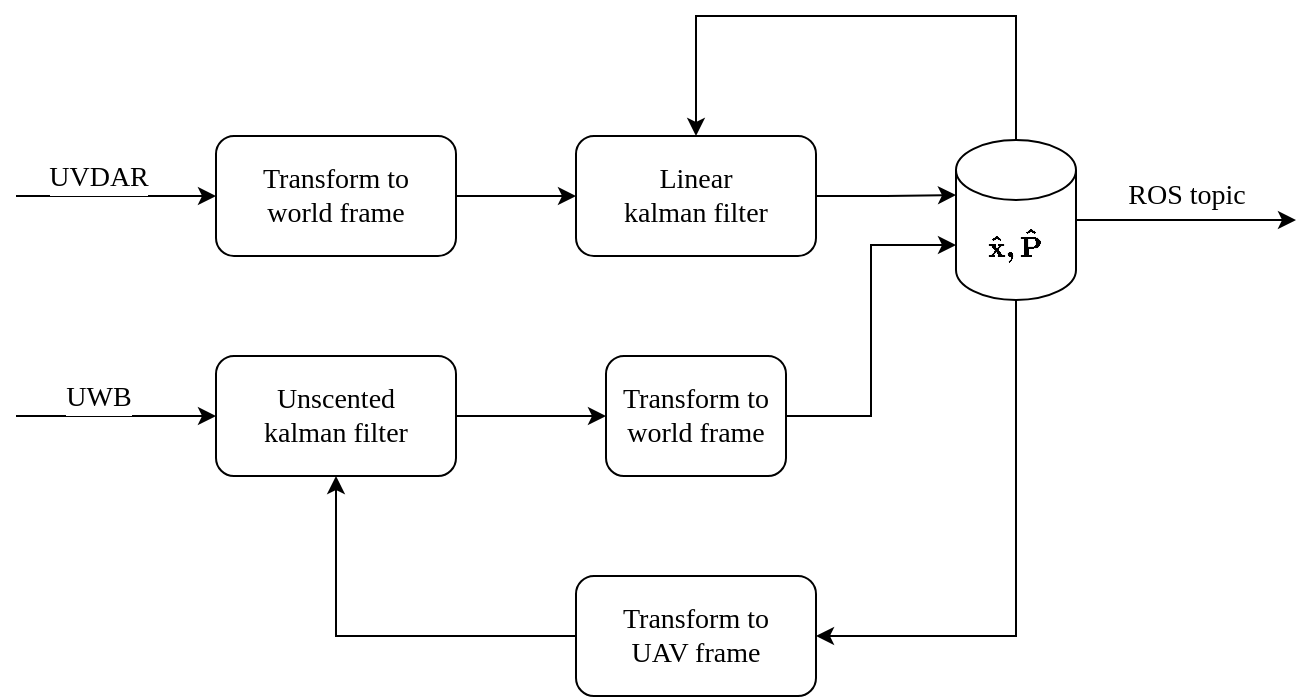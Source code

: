 <mxfile version="21.3.2" type="google">
  <diagram name="Page-1" id="sQcOpn0XcKOC0bBDTtec">
    <mxGraphModel grid="1" page="1" gridSize="10" guides="1" tooltips="1" connect="1" arrows="1" fold="1" pageScale="1" pageWidth="827" pageHeight="1169" math="1" shadow="0">
      <root>
        <mxCell id="0" />
        <mxCell id="1" parent="0" />
        <mxCell id="hNQvv1hfhs62RJaIOUbu-3" style="edgeStyle=orthogonalEdgeStyle;rounded=0;orthogonalLoop=1;jettySize=auto;html=1;exitX=0;exitY=0.5;exitDx=0;exitDy=0;startArrow=classic;startFill=1;endArrow=none;endFill=0;fontFamily=Times New Roman;fontSize=14;" edge="1" parent="1" source="hNQvv1hfhs62RJaIOUbu-2">
          <mxGeometry relative="1" as="geometry">
            <mxPoint x="120" y="280" as="targetPoint" />
          </mxGeometry>
        </mxCell>
        <mxCell id="hNQvv1hfhs62RJaIOUbu-4" value="UVDAR&lt;br style=&quot;font-size: 14px;&quot;&gt;" style="edgeLabel;html=1;align=center;verticalAlign=middle;resizable=0;points=[];fontFamily=Times New Roman;fontSize=14;" vertex="1" connectable="0" parent="hNQvv1hfhs62RJaIOUbu-3">
          <mxGeometry x="0.294" y="-2" relative="1" as="geometry">
            <mxPoint x="5" y="-8" as="offset" />
          </mxGeometry>
        </mxCell>
        <mxCell id="hNQvv1hfhs62RJaIOUbu-6" value="" style="edgeStyle=orthogonalEdgeStyle;rounded=0;orthogonalLoop=1;jettySize=auto;html=1;fontFamily=Times New Roman;fontSize=14;" edge="1" parent="1" source="hNQvv1hfhs62RJaIOUbu-2" target="hNQvv1hfhs62RJaIOUbu-5">
          <mxGeometry relative="1" as="geometry" />
        </mxCell>
        <mxCell id="hNQvv1hfhs62RJaIOUbu-2" value="Transform to &lt;br style=&quot;font-size: 14px;&quot;&gt;world frame" style="rounded=1;whiteSpace=wrap;html=1;fontFamily=Times New Roman;fontSize=14;" vertex="1" parent="1">
          <mxGeometry x="220" y="250" width="120" height="60" as="geometry" />
        </mxCell>
        <mxCell id="hNQvv1hfhs62RJaIOUbu-29" value="" style="edgeStyle=orthogonalEdgeStyle;rounded=0;orthogonalLoop=1;jettySize=auto;html=1;entryX=0;entryY=0;entryDx=0;entryDy=27.5;entryPerimeter=0;fontFamily=Times New Roman;fontSize=14;" edge="1" parent="1" source="hNQvv1hfhs62RJaIOUbu-5" target="hNQvv1hfhs62RJaIOUbu-28">
          <mxGeometry relative="1" as="geometry" />
        </mxCell>
        <mxCell id="hNQvv1hfhs62RJaIOUbu-5" value="Linear&lt;br style=&quot;font-size: 14px;&quot;&gt;kalman filter" style="rounded=1;whiteSpace=wrap;html=1;fontFamily=Times New Roman;fontSize=14;" vertex="1" parent="1">
          <mxGeometry x="400" y="250" width="120" height="60" as="geometry" />
        </mxCell>
        <mxCell id="hNQvv1hfhs62RJaIOUbu-13" style="edgeStyle=orthogonalEdgeStyle;rounded=0;orthogonalLoop=1;jettySize=auto;html=1;exitX=0;exitY=0.5;exitDx=0;exitDy=0;startArrow=classic;startFill=1;endArrow=none;endFill=0;fontFamily=Times New Roman;fontSize=14;" edge="1" parent="1" source="hNQvv1hfhs62RJaIOUbu-15">
          <mxGeometry relative="1" as="geometry">
            <mxPoint x="120" y="390" as="targetPoint" />
            <mxPoint x="220" y="390" as="sourcePoint" />
          </mxGeometry>
        </mxCell>
        <mxCell id="hNQvv1hfhs62RJaIOUbu-14" value="UWB" style="edgeLabel;html=1;align=center;verticalAlign=middle;resizable=0;points=[];fontFamily=Times New Roman;fontSize=14;" vertex="1" connectable="0" parent="hNQvv1hfhs62RJaIOUbu-13">
          <mxGeometry x="0.294" y="-2" relative="1" as="geometry">
            <mxPoint x="5" y="-8" as="offset" />
          </mxGeometry>
        </mxCell>
        <mxCell id="hNQvv1hfhs62RJaIOUbu-21" value="" style="edgeStyle=orthogonalEdgeStyle;rounded=0;orthogonalLoop=1;jettySize=auto;html=1;fontFamily=Times New Roman;fontSize=14;" edge="1" parent="1" source="hNQvv1hfhs62RJaIOUbu-15" target="hNQvv1hfhs62RJaIOUbu-19">
          <mxGeometry relative="1" as="geometry" />
        </mxCell>
        <mxCell id="hNQvv1hfhs62RJaIOUbu-15" value="Unscented&lt;br style=&quot;font-size: 14px;&quot;&gt;kalman filter" style="rounded=1;whiteSpace=wrap;html=1;fontFamily=Times New Roman;fontSize=14;" vertex="1" parent="1">
          <mxGeometry x="220" y="360" width="120" height="60" as="geometry" />
        </mxCell>
        <mxCell id="hNQvv1hfhs62RJaIOUbu-17" style="edgeStyle=orthogonalEdgeStyle;rounded=0;orthogonalLoop=1;jettySize=auto;html=1;entryX=0.5;entryY=1;entryDx=0;entryDy=0;fontFamily=Times New Roman;fontSize=14;" edge="1" parent="1" source="hNQvv1hfhs62RJaIOUbu-16" target="hNQvv1hfhs62RJaIOUbu-15">
          <mxGeometry relative="1" as="geometry" />
        </mxCell>
        <mxCell id="hNQvv1hfhs62RJaIOUbu-16" value="Transform to &lt;br style=&quot;font-size: 14px;&quot;&gt;UAV frame" style="rounded=1;whiteSpace=wrap;html=1;fontFamily=Times New Roman;fontSize=14;" vertex="1" parent="1">
          <mxGeometry x="400" y="470" width="120" height="60" as="geometry" />
        </mxCell>
        <mxCell id="hNQvv1hfhs62RJaIOUbu-32" style="edgeStyle=orthogonalEdgeStyle;rounded=0;orthogonalLoop=1;jettySize=auto;html=1;exitX=1;exitY=0.5;exitDx=0;exitDy=0;entryX=0;entryY=0;entryDx=0;entryDy=52.5;entryPerimeter=0;fontFamily=Times New Roman;fontSize=14;" edge="1" parent="1" source="hNQvv1hfhs62RJaIOUbu-19" target="hNQvv1hfhs62RJaIOUbu-28">
          <mxGeometry relative="1" as="geometry" />
        </mxCell>
        <mxCell id="hNQvv1hfhs62RJaIOUbu-19" value="Transform to &lt;br style=&quot;font-size: 14px;&quot;&gt;world frame" style="rounded=1;whiteSpace=wrap;html=1;fontFamily=Times New Roman;fontSize=14;" vertex="1" parent="1">
          <mxGeometry x="415" y="360" width="90" height="60" as="geometry" />
        </mxCell>
        <mxCell id="hNQvv1hfhs62RJaIOUbu-30" style="edgeStyle=orthogonalEdgeStyle;rounded=0;orthogonalLoop=1;jettySize=auto;html=1;exitX=0.5;exitY=0;exitDx=0;exitDy=0;exitPerimeter=0;entryX=0.5;entryY=0;entryDx=0;entryDy=0;fontFamily=Times New Roman;fontSize=14;" edge="1" parent="1" source="hNQvv1hfhs62RJaIOUbu-28" target="hNQvv1hfhs62RJaIOUbu-5">
          <mxGeometry relative="1" as="geometry">
            <Array as="points">
              <mxPoint x="620" y="190" />
              <mxPoint x="460" y="190" />
            </Array>
          </mxGeometry>
        </mxCell>
        <mxCell id="hNQvv1hfhs62RJaIOUbu-31" style="edgeStyle=orthogonalEdgeStyle;rounded=0;orthogonalLoop=1;jettySize=auto;html=1;exitX=0.5;exitY=1;exitDx=0;exitDy=0;exitPerimeter=0;entryX=1;entryY=0.5;entryDx=0;entryDy=0;fontFamily=Times New Roman;fontSize=14;" edge="1" parent="1" source="hNQvv1hfhs62RJaIOUbu-28" target="hNQvv1hfhs62RJaIOUbu-16">
          <mxGeometry relative="1" as="geometry" />
        </mxCell>
        <mxCell id="hNQvv1hfhs62RJaIOUbu-33" value="&lt;span style=&quot;caret-color: rgb(0, 0, 0); color: rgb(0, 0, 0); font-size: 14px; font-style: normal; font-variant-caps: normal; font-weight: 400; letter-spacing: normal; text-align: center; text-indent: 0px; text-transform: none; word-spacing: 0px; -webkit-text-stroke-width: 0px; background-color: rgb(255, 255, 255); text-decoration: none; float: none; display: inline !important;&quot;&gt;ROS topic&lt;/span&gt;" style="edgeStyle=orthogonalEdgeStyle;rounded=0;orthogonalLoop=1;jettySize=auto;html=1;exitX=1;exitY=0.5;exitDx=0;exitDy=0;exitPerimeter=0;fontFamily=Times New Roman;fontSize=14;" edge="1" parent="1" source="hNQvv1hfhs62RJaIOUbu-28">
          <mxGeometry x="-0.004" y="-12" relative="1" as="geometry">
            <mxPoint x="760" y="292" as="targetPoint" />
            <mxPoint x="12" y="-12" as="offset" />
          </mxGeometry>
        </mxCell>
        <mxCell id="hNQvv1hfhs62RJaIOUbu-28" value="$$\mathbf{\hat{x}, \hat{P}}$$" style="shape=cylinder3;whiteSpace=wrap;html=1;boundedLbl=1;backgroundOutline=1;size=15;fontFamily=Times New Roman;fontSize=14;" vertex="1" parent="1">
          <mxGeometry x="590" y="252" width="60" height="80" as="geometry" />
        </mxCell>
      </root>
    </mxGraphModel>
  </diagram>
</mxfile>
